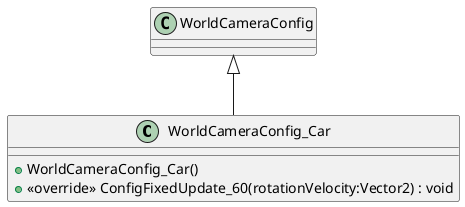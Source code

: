 @startuml
class WorldCameraConfig_Car {
    + WorldCameraConfig_Car()
    + <<override>> ConfigFixedUpdate_60(rotationVelocity:Vector2) : void
}
WorldCameraConfig <|-- WorldCameraConfig_Car
@enduml
